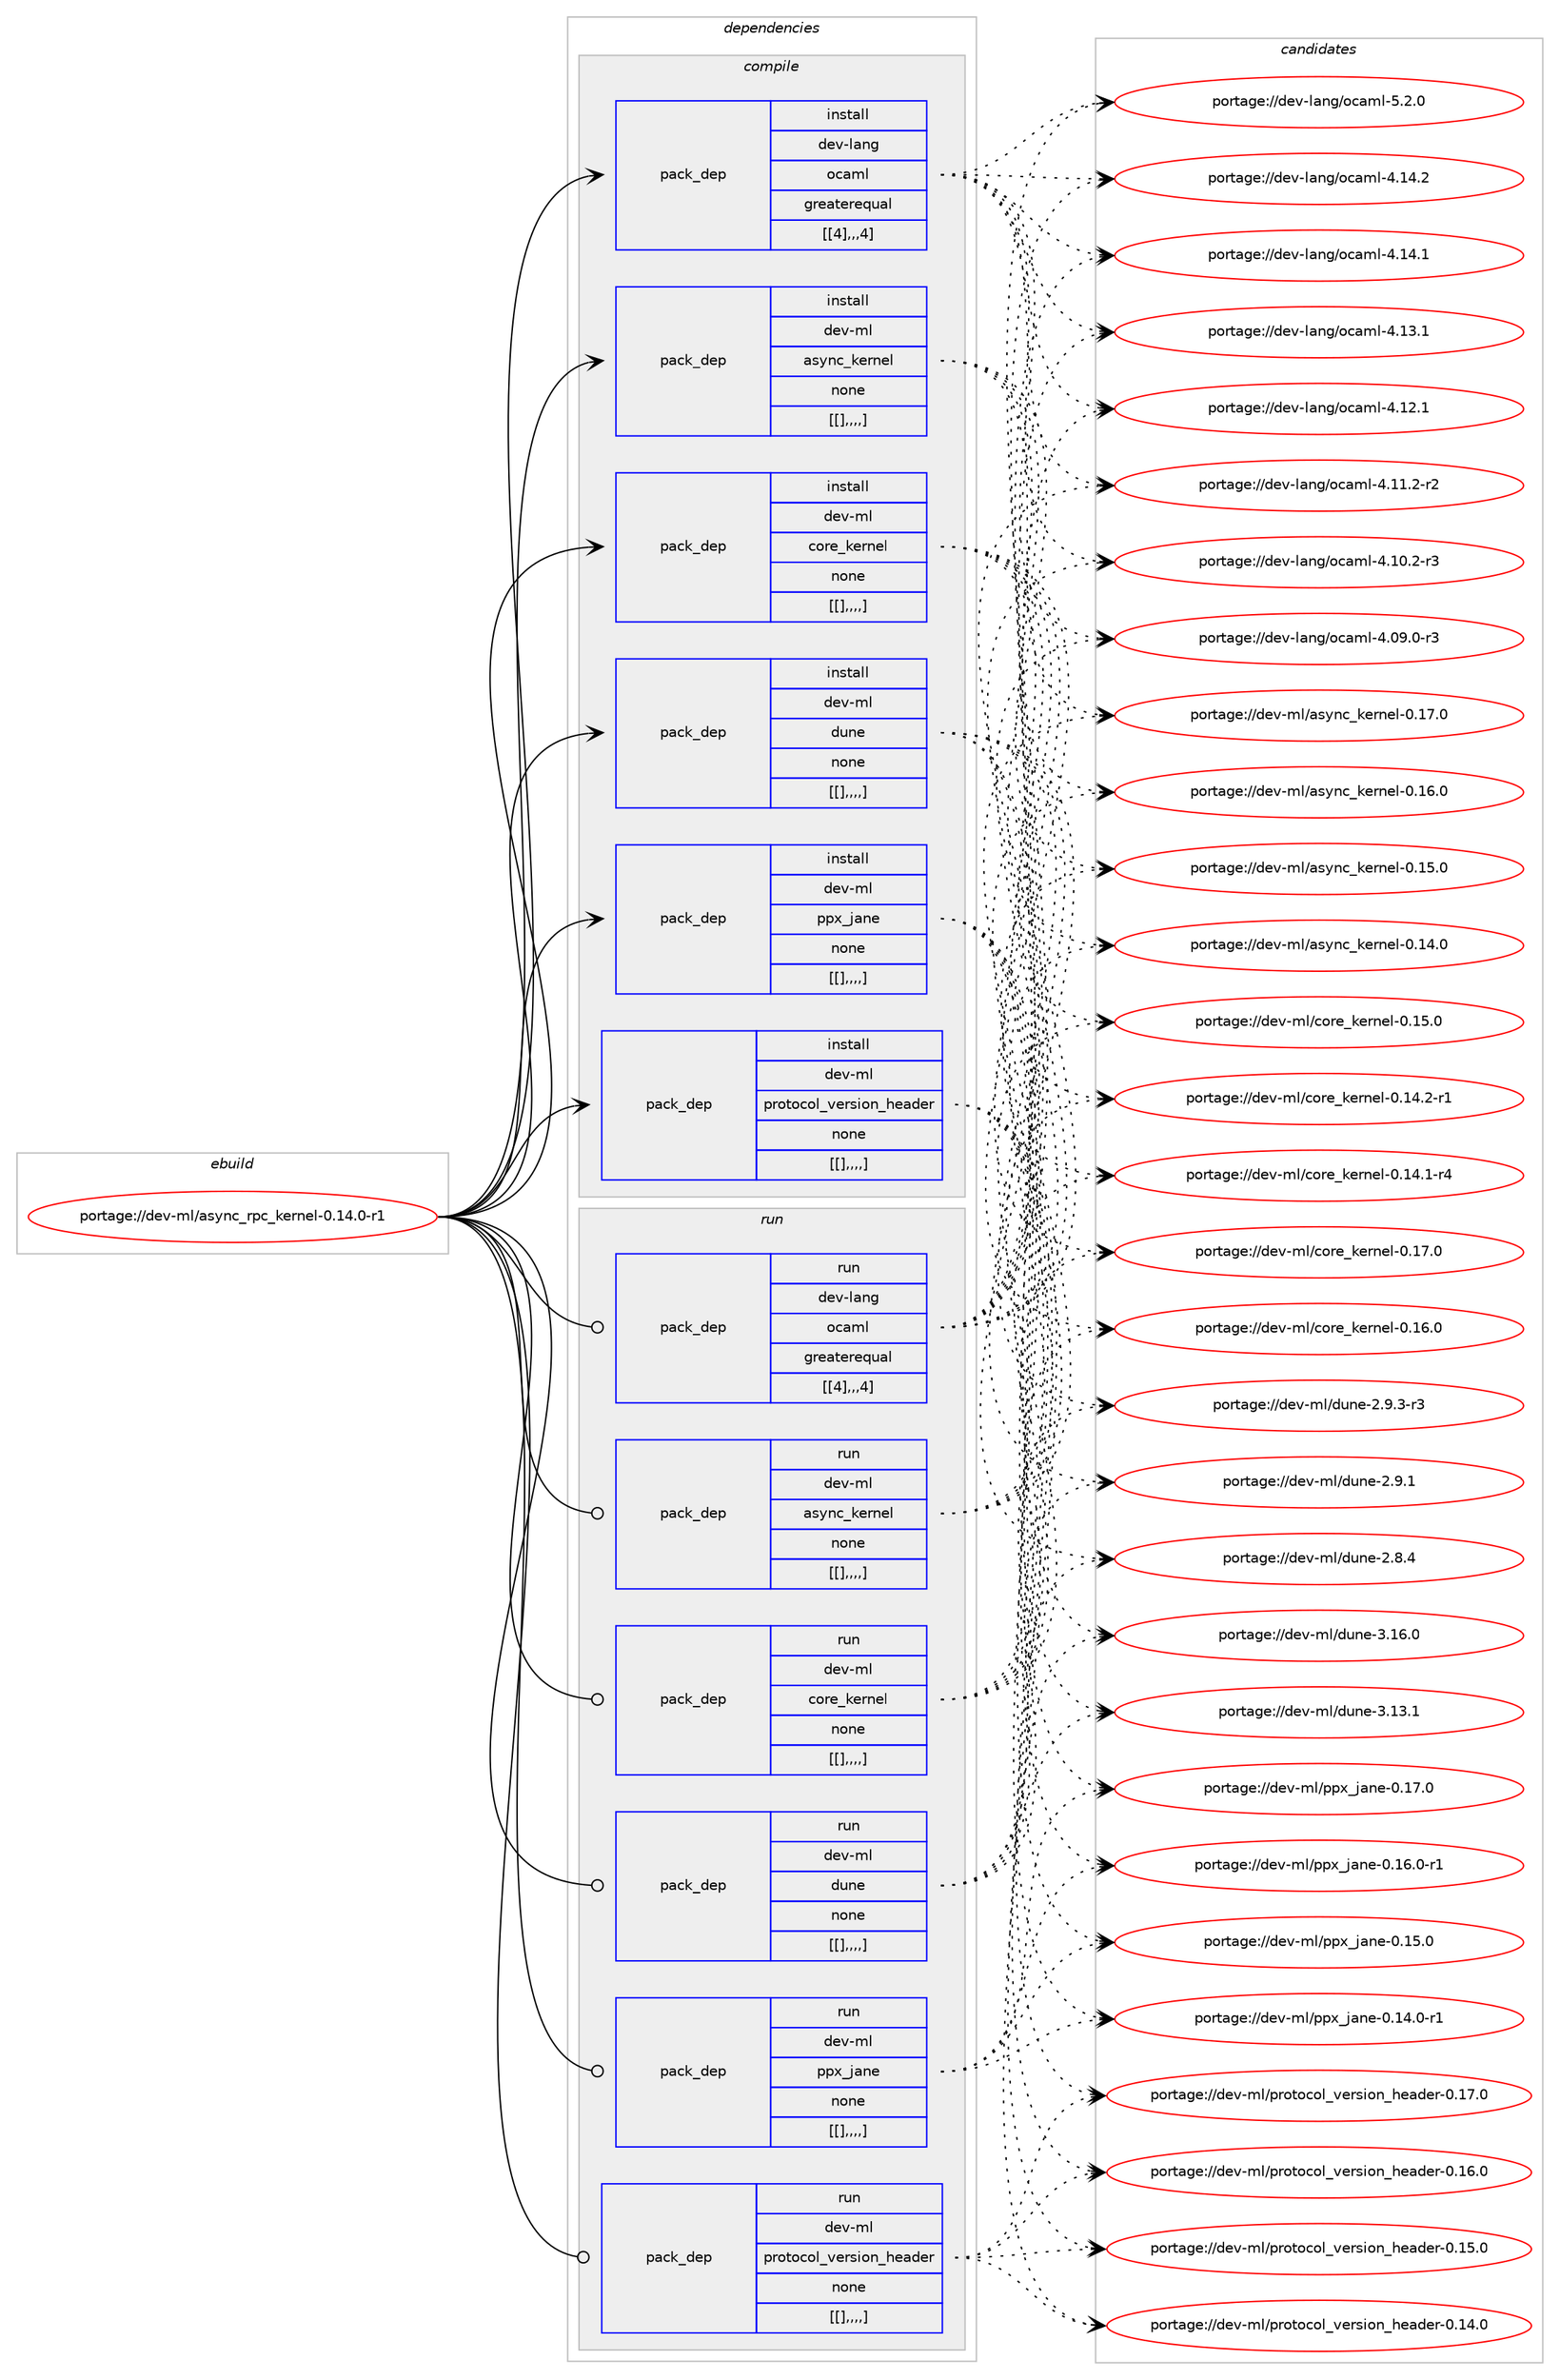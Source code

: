 digraph prolog {

# *************
# Graph options
# *************

newrank=true;
concentrate=true;
compound=true;
graph [rankdir=LR,fontname=Helvetica,fontsize=10,ranksep=1.5];#, ranksep=2.5, nodesep=0.2];
edge  [arrowhead=vee];
node  [fontname=Helvetica,fontsize=10];

# **********
# The ebuild
# **********

subgraph cluster_leftcol {
color=gray;
label=<<i>ebuild</i>>;
id [label="portage://dev-ml/async_rpc_kernel-0.14.0-r1", color=red, width=4, href="../dev-ml/async_rpc_kernel-0.14.0-r1.svg"];
}

# ****************
# The dependencies
# ****************

subgraph cluster_midcol {
color=gray;
label=<<i>dependencies</i>>;
subgraph cluster_compile {
fillcolor="#eeeeee";
style=filled;
label=<<i>compile</i>>;
subgraph pack87297 {
dependency118225 [label=<<TABLE BORDER="0" CELLBORDER="1" CELLSPACING="0" CELLPADDING="4" WIDTH="220"><TR><TD ROWSPAN="6" CELLPADDING="30">pack_dep</TD></TR><TR><TD WIDTH="110">install</TD></TR><TR><TD>dev-lang</TD></TR><TR><TD>ocaml</TD></TR><TR><TD>greaterequal</TD></TR><TR><TD>[[4],,,4]</TD></TR></TABLE>>, shape=none, color=blue];
}
id:e -> dependency118225:w [weight=20,style="solid",arrowhead="vee"];
subgraph pack87298 {
dependency118226 [label=<<TABLE BORDER="0" CELLBORDER="1" CELLSPACING="0" CELLPADDING="4" WIDTH="220"><TR><TD ROWSPAN="6" CELLPADDING="30">pack_dep</TD></TR><TR><TD WIDTH="110">install</TD></TR><TR><TD>dev-ml</TD></TR><TR><TD>async_kernel</TD></TR><TR><TD>none</TD></TR><TR><TD>[[],,,,]</TD></TR></TABLE>>, shape=none, color=blue];
}
id:e -> dependency118226:w [weight=20,style="solid",arrowhead="vee"];
subgraph pack87299 {
dependency118227 [label=<<TABLE BORDER="0" CELLBORDER="1" CELLSPACING="0" CELLPADDING="4" WIDTH="220"><TR><TD ROWSPAN="6" CELLPADDING="30">pack_dep</TD></TR><TR><TD WIDTH="110">install</TD></TR><TR><TD>dev-ml</TD></TR><TR><TD>core_kernel</TD></TR><TR><TD>none</TD></TR><TR><TD>[[],,,,]</TD></TR></TABLE>>, shape=none, color=blue];
}
id:e -> dependency118227:w [weight=20,style="solid",arrowhead="vee"];
subgraph pack87300 {
dependency118228 [label=<<TABLE BORDER="0" CELLBORDER="1" CELLSPACING="0" CELLPADDING="4" WIDTH="220"><TR><TD ROWSPAN="6" CELLPADDING="30">pack_dep</TD></TR><TR><TD WIDTH="110">install</TD></TR><TR><TD>dev-ml</TD></TR><TR><TD>dune</TD></TR><TR><TD>none</TD></TR><TR><TD>[[],,,,]</TD></TR></TABLE>>, shape=none, color=blue];
}
id:e -> dependency118228:w [weight=20,style="solid",arrowhead="vee"];
subgraph pack87301 {
dependency118229 [label=<<TABLE BORDER="0" CELLBORDER="1" CELLSPACING="0" CELLPADDING="4" WIDTH="220"><TR><TD ROWSPAN="6" CELLPADDING="30">pack_dep</TD></TR><TR><TD WIDTH="110">install</TD></TR><TR><TD>dev-ml</TD></TR><TR><TD>ppx_jane</TD></TR><TR><TD>none</TD></TR><TR><TD>[[],,,,]</TD></TR></TABLE>>, shape=none, color=blue];
}
id:e -> dependency118229:w [weight=20,style="solid",arrowhead="vee"];
subgraph pack87302 {
dependency118230 [label=<<TABLE BORDER="0" CELLBORDER="1" CELLSPACING="0" CELLPADDING="4" WIDTH="220"><TR><TD ROWSPAN="6" CELLPADDING="30">pack_dep</TD></TR><TR><TD WIDTH="110">install</TD></TR><TR><TD>dev-ml</TD></TR><TR><TD>protocol_version_header</TD></TR><TR><TD>none</TD></TR><TR><TD>[[],,,,]</TD></TR></TABLE>>, shape=none, color=blue];
}
id:e -> dependency118230:w [weight=20,style="solid",arrowhead="vee"];
}
subgraph cluster_compileandrun {
fillcolor="#eeeeee";
style=filled;
label=<<i>compile and run</i>>;
}
subgraph cluster_run {
fillcolor="#eeeeee";
style=filled;
label=<<i>run</i>>;
subgraph pack87303 {
dependency118231 [label=<<TABLE BORDER="0" CELLBORDER="1" CELLSPACING="0" CELLPADDING="4" WIDTH="220"><TR><TD ROWSPAN="6" CELLPADDING="30">pack_dep</TD></TR><TR><TD WIDTH="110">run</TD></TR><TR><TD>dev-lang</TD></TR><TR><TD>ocaml</TD></TR><TR><TD>greaterequal</TD></TR><TR><TD>[[4],,,4]</TD></TR></TABLE>>, shape=none, color=blue];
}
id:e -> dependency118231:w [weight=20,style="solid",arrowhead="odot"];
subgraph pack87304 {
dependency118232 [label=<<TABLE BORDER="0" CELLBORDER="1" CELLSPACING="0" CELLPADDING="4" WIDTH="220"><TR><TD ROWSPAN="6" CELLPADDING="30">pack_dep</TD></TR><TR><TD WIDTH="110">run</TD></TR><TR><TD>dev-ml</TD></TR><TR><TD>async_kernel</TD></TR><TR><TD>none</TD></TR><TR><TD>[[],,,,]</TD></TR></TABLE>>, shape=none, color=blue];
}
id:e -> dependency118232:w [weight=20,style="solid",arrowhead="odot"];
subgraph pack87305 {
dependency118233 [label=<<TABLE BORDER="0" CELLBORDER="1" CELLSPACING="0" CELLPADDING="4" WIDTH="220"><TR><TD ROWSPAN="6" CELLPADDING="30">pack_dep</TD></TR><TR><TD WIDTH="110">run</TD></TR><TR><TD>dev-ml</TD></TR><TR><TD>core_kernel</TD></TR><TR><TD>none</TD></TR><TR><TD>[[],,,,]</TD></TR></TABLE>>, shape=none, color=blue];
}
id:e -> dependency118233:w [weight=20,style="solid",arrowhead="odot"];
subgraph pack87306 {
dependency118234 [label=<<TABLE BORDER="0" CELLBORDER="1" CELLSPACING="0" CELLPADDING="4" WIDTH="220"><TR><TD ROWSPAN="6" CELLPADDING="30">pack_dep</TD></TR><TR><TD WIDTH="110">run</TD></TR><TR><TD>dev-ml</TD></TR><TR><TD>dune</TD></TR><TR><TD>none</TD></TR><TR><TD>[[],,,,]</TD></TR></TABLE>>, shape=none, color=blue];
}
id:e -> dependency118234:w [weight=20,style="solid",arrowhead="odot"];
subgraph pack87307 {
dependency118235 [label=<<TABLE BORDER="0" CELLBORDER="1" CELLSPACING="0" CELLPADDING="4" WIDTH="220"><TR><TD ROWSPAN="6" CELLPADDING="30">pack_dep</TD></TR><TR><TD WIDTH="110">run</TD></TR><TR><TD>dev-ml</TD></TR><TR><TD>ppx_jane</TD></TR><TR><TD>none</TD></TR><TR><TD>[[],,,,]</TD></TR></TABLE>>, shape=none, color=blue];
}
id:e -> dependency118235:w [weight=20,style="solid",arrowhead="odot"];
subgraph pack87308 {
dependency118236 [label=<<TABLE BORDER="0" CELLBORDER="1" CELLSPACING="0" CELLPADDING="4" WIDTH="220"><TR><TD ROWSPAN="6" CELLPADDING="30">pack_dep</TD></TR><TR><TD WIDTH="110">run</TD></TR><TR><TD>dev-ml</TD></TR><TR><TD>protocol_version_header</TD></TR><TR><TD>none</TD></TR><TR><TD>[[],,,,]</TD></TR></TABLE>>, shape=none, color=blue];
}
id:e -> dependency118236:w [weight=20,style="solid",arrowhead="odot"];
}
}

# **************
# The candidates
# **************

subgraph cluster_choices {
rank=same;
color=gray;
label=<<i>candidates</i>>;

subgraph choice87297 {
color=black;
nodesep=1;
choice1001011184510897110103471119997109108455346504648 [label="portage://dev-lang/ocaml-5.2.0", color=red, width=4,href="../dev-lang/ocaml-5.2.0.svg"];
choice100101118451089711010347111999710910845524649524650 [label="portage://dev-lang/ocaml-4.14.2", color=red, width=4,href="../dev-lang/ocaml-4.14.2.svg"];
choice100101118451089711010347111999710910845524649524649 [label="portage://dev-lang/ocaml-4.14.1", color=red, width=4,href="../dev-lang/ocaml-4.14.1.svg"];
choice100101118451089711010347111999710910845524649514649 [label="portage://dev-lang/ocaml-4.13.1", color=red, width=4,href="../dev-lang/ocaml-4.13.1.svg"];
choice100101118451089711010347111999710910845524649504649 [label="portage://dev-lang/ocaml-4.12.1", color=red, width=4,href="../dev-lang/ocaml-4.12.1.svg"];
choice1001011184510897110103471119997109108455246494946504511450 [label="portage://dev-lang/ocaml-4.11.2-r2", color=red, width=4,href="../dev-lang/ocaml-4.11.2-r2.svg"];
choice1001011184510897110103471119997109108455246494846504511451 [label="portage://dev-lang/ocaml-4.10.2-r3", color=red, width=4,href="../dev-lang/ocaml-4.10.2-r3.svg"];
choice1001011184510897110103471119997109108455246485746484511451 [label="portage://dev-lang/ocaml-4.09.0-r3", color=red, width=4,href="../dev-lang/ocaml-4.09.0-r3.svg"];
dependency118225:e -> choice1001011184510897110103471119997109108455346504648:w [style=dotted,weight="100"];
dependency118225:e -> choice100101118451089711010347111999710910845524649524650:w [style=dotted,weight="100"];
dependency118225:e -> choice100101118451089711010347111999710910845524649524649:w [style=dotted,weight="100"];
dependency118225:e -> choice100101118451089711010347111999710910845524649514649:w [style=dotted,weight="100"];
dependency118225:e -> choice100101118451089711010347111999710910845524649504649:w [style=dotted,weight="100"];
dependency118225:e -> choice1001011184510897110103471119997109108455246494946504511450:w [style=dotted,weight="100"];
dependency118225:e -> choice1001011184510897110103471119997109108455246494846504511451:w [style=dotted,weight="100"];
dependency118225:e -> choice1001011184510897110103471119997109108455246485746484511451:w [style=dotted,weight="100"];
}
subgraph choice87298 {
color=black;
nodesep=1;
choice100101118451091084797115121110999510710111411010110845484649554648 [label="portage://dev-ml/async_kernel-0.17.0", color=red, width=4,href="../dev-ml/async_kernel-0.17.0.svg"];
choice100101118451091084797115121110999510710111411010110845484649544648 [label="portage://dev-ml/async_kernel-0.16.0", color=red, width=4,href="../dev-ml/async_kernel-0.16.0.svg"];
choice100101118451091084797115121110999510710111411010110845484649534648 [label="portage://dev-ml/async_kernel-0.15.0", color=red, width=4,href="../dev-ml/async_kernel-0.15.0.svg"];
choice100101118451091084797115121110999510710111411010110845484649524648 [label="portage://dev-ml/async_kernel-0.14.0", color=red, width=4,href="../dev-ml/async_kernel-0.14.0.svg"];
dependency118226:e -> choice100101118451091084797115121110999510710111411010110845484649554648:w [style=dotted,weight="100"];
dependency118226:e -> choice100101118451091084797115121110999510710111411010110845484649544648:w [style=dotted,weight="100"];
dependency118226:e -> choice100101118451091084797115121110999510710111411010110845484649534648:w [style=dotted,weight="100"];
dependency118226:e -> choice100101118451091084797115121110999510710111411010110845484649524648:w [style=dotted,weight="100"];
}
subgraph choice87299 {
color=black;
nodesep=1;
choice1001011184510910847991111141019510710111411010110845484649554648 [label="portage://dev-ml/core_kernel-0.17.0", color=red, width=4,href="../dev-ml/core_kernel-0.17.0.svg"];
choice1001011184510910847991111141019510710111411010110845484649544648 [label="portage://dev-ml/core_kernel-0.16.0", color=red, width=4,href="../dev-ml/core_kernel-0.16.0.svg"];
choice1001011184510910847991111141019510710111411010110845484649534648 [label="portage://dev-ml/core_kernel-0.15.0", color=red, width=4,href="../dev-ml/core_kernel-0.15.0.svg"];
choice10010111845109108479911111410195107101114110101108454846495246504511449 [label="portage://dev-ml/core_kernel-0.14.2-r1", color=red, width=4,href="../dev-ml/core_kernel-0.14.2-r1.svg"];
choice10010111845109108479911111410195107101114110101108454846495246494511452 [label="portage://dev-ml/core_kernel-0.14.1-r4", color=red, width=4,href="../dev-ml/core_kernel-0.14.1-r4.svg"];
dependency118227:e -> choice1001011184510910847991111141019510710111411010110845484649554648:w [style=dotted,weight="100"];
dependency118227:e -> choice1001011184510910847991111141019510710111411010110845484649544648:w [style=dotted,weight="100"];
dependency118227:e -> choice1001011184510910847991111141019510710111411010110845484649534648:w [style=dotted,weight="100"];
dependency118227:e -> choice10010111845109108479911111410195107101114110101108454846495246504511449:w [style=dotted,weight="100"];
dependency118227:e -> choice10010111845109108479911111410195107101114110101108454846495246494511452:w [style=dotted,weight="100"];
}
subgraph choice87300 {
color=black;
nodesep=1;
choice100101118451091084710011711010145514649544648 [label="portage://dev-ml/dune-3.16.0", color=red, width=4,href="../dev-ml/dune-3.16.0.svg"];
choice100101118451091084710011711010145514649514649 [label="portage://dev-ml/dune-3.13.1", color=red, width=4,href="../dev-ml/dune-3.13.1.svg"];
choice10010111845109108471001171101014550465746514511451 [label="portage://dev-ml/dune-2.9.3-r3", color=red, width=4,href="../dev-ml/dune-2.9.3-r3.svg"];
choice1001011184510910847100117110101455046574649 [label="portage://dev-ml/dune-2.9.1", color=red, width=4,href="../dev-ml/dune-2.9.1.svg"];
choice1001011184510910847100117110101455046564652 [label="portage://dev-ml/dune-2.8.4", color=red, width=4,href="../dev-ml/dune-2.8.4.svg"];
dependency118228:e -> choice100101118451091084710011711010145514649544648:w [style=dotted,weight="100"];
dependency118228:e -> choice100101118451091084710011711010145514649514649:w [style=dotted,weight="100"];
dependency118228:e -> choice10010111845109108471001171101014550465746514511451:w [style=dotted,weight="100"];
dependency118228:e -> choice1001011184510910847100117110101455046574649:w [style=dotted,weight="100"];
dependency118228:e -> choice1001011184510910847100117110101455046564652:w [style=dotted,weight="100"];
}
subgraph choice87301 {
color=black;
nodesep=1;
choice1001011184510910847112112120951069711010145484649554648 [label="portage://dev-ml/ppx_jane-0.17.0", color=red, width=4,href="../dev-ml/ppx_jane-0.17.0.svg"];
choice10010111845109108471121121209510697110101454846495446484511449 [label="portage://dev-ml/ppx_jane-0.16.0-r1", color=red, width=4,href="../dev-ml/ppx_jane-0.16.0-r1.svg"];
choice1001011184510910847112112120951069711010145484649534648 [label="portage://dev-ml/ppx_jane-0.15.0", color=red, width=4,href="../dev-ml/ppx_jane-0.15.0.svg"];
choice10010111845109108471121121209510697110101454846495246484511449 [label="portage://dev-ml/ppx_jane-0.14.0-r1", color=red, width=4,href="../dev-ml/ppx_jane-0.14.0-r1.svg"];
dependency118229:e -> choice1001011184510910847112112120951069711010145484649554648:w [style=dotted,weight="100"];
dependency118229:e -> choice10010111845109108471121121209510697110101454846495446484511449:w [style=dotted,weight="100"];
dependency118229:e -> choice1001011184510910847112112120951069711010145484649534648:w [style=dotted,weight="100"];
dependency118229:e -> choice10010111845109108471121121209510697110101454846495246484511449:w [style=dotted,weight="100"];
}
subgraph choice87302 {
color=black;
nodesep=1;
choice10010111845109108471121141111161119911110895118101114115105111110951041019710010111445484649554648 [label="portage://dev-ml/protocol_version_header-0.17.0", color=red, width=4,href="../dev-ml/protocol_version_header-0.17.0.svg"];
choice10010111845109108471121141111161119911110895118101114115105111110951041019710010111445484649544648 [label="portage://dev-ml/protocol_version_header-0.16.0", color=red, width=4,href="../dev-ml/protocol_version_header-0.16.0.svg"];
choice10010111845109108471121141111161119911110895118101114115105111110951041019710010111445484649534648 [label="portage://dev-ml/protocol_version_header-0.15.0", color=red, width=4,href="../dev-ml/protocol_version_header-0.15.0.svg"];
choice10010111845109108471121141111161119911110895118101114115105111110951041019710010111445484649524648 [label="portage://dev-ml/protocol_version_header-0.14.0", color=red, width=4,href="../dev-ml/protocol_version_header-0.14.0.svg"];
dependency118230:e -> choice10010111845109108471121141111161119911110895118101114115105111110951041019710010111445484649554648:w [style=dotted,weight="100"];
dependency118230:e -> choice10010111845109108471121141111161119911110895118101114115105111110951041019710010111445484649544648:w [style=dotted,weight="100"];
dependency118230:e -> choice10010111845109108471121141111161119911110895118101114115105111110951041019710010111445484649534648:w [style=dotted,weight="100"];
dependency118230:e -> choice10010111845109108471121141111161119911110895118101114115105111110951041019710010111445484649524648:w [style=dotted,weight="100"];
}
subgraph choice87303 {
color=black;
nodesep=1;
choice1001011184510897110103471119997109108455346504648 [label="portage://dev-lang/ocaml-5.2.0", color=red, width=4,href="../dev-lang/ocaml-5.2.0.svg"];
choice100101118451089711010347111999710910845524649524650 [label="portage://dev-lang/ocaml-4.14.2", color=red, width=4,href="../dev-lang/ocaml-4.14.2.svg"];
choice100101118451089711010347111999710910845524649524649 [label="portage://dev-lang/ocaml-4.14.1", color=red, width=4,href="../dev-lang/ocaml-4.14.1.svg"];
choice100101118451089711010347111999710910845524649514649 [label="portage://dev-lang/ocaml-4.13.1", color=red, width=4,href="../dev-lang/ocaml-4.13.1.svg"];
choice100101118451089711010347111999710910845524649504649 [label="portage://dev-lang/ocaml-4.12.1", color=red, width=4,href="../dev-lang/ocaml-4.12.1.svg"];
choice1001011184510897110103471119997109108455246494946504511450 [label="portage://dev-lang/ocaml-4.11.2-r2", color=red, width=4,href="../dev-lang/ocaml-4.11.2-r2.svg"];
choice1001011184510897110103471119997109108455246494846504511451 [label="portage://dev-lang/ocaml-4.10.2-r3", color=red, width=4,href="../dev-lang/ocaml-4.10.2-r3.svg"];
choice1001011184510897110103471119997109108455246485746484511451 [label="portage://dev-lang/ocaml-4.09.0-r3", color=red, width=4,href="../dev-lang/ocaml-4.09.0-r3.svg"];
dependency118231:e -> choice1001011184510897110103471119997109108455346504648:w [style=dotted,weight="100"];
dependency118231:e -> choice100101118451089711010347111999710910845524649524650:w [style=dotted,weight="100"];
dependency118231:e -> choice100101118451089711010347111999710910845524649524649:w [style=dotted,weight="100"];
dependency118231:e -> choice100101118451089711010347111999710910845524649514649:w [style=dotted,weight="100"];
dependency118231:e -> choice100101118451089711010347111999710910845524649504649:w [style=dotted,weight="100"];
dependency118231:e -> choice1001011184510897110103471119997109108455246494946504511450:w [style=dotted,weight="100"];
dependency118231:e -> choice1001011184510897110103471119997109108455246494846504511451:w [style=dotted,weight="100"];
dependency118231:e -> choice1001011184510897110103471119997109108455246485746484511451:w [style=dotted,weight="100"];
}
subgraph choice87304 {
color=black;
nodesep=1;
choice100101118451091084797115121110999510710111411010110845484649554648 [label="portage://dev-ml/async_kernel-0.17.0", color=red, width=4,href="../dev-ml/async_kernel-0.17.0.svg"];
choice100101118451091084797115121110999510710111411010110845484649544648 [label="portage://dev-ml/async_kernel-0.16.0", color=red, width=4,href="../dev-ml/async_kernel-0.16.0.svg"];
choice100101118451091084797115121110999510710111411010110845484649534648 [label="portage://dev-ml/async_kernel-0.15.0", color=red, width=4,href="../dev-ml/async_kernel-0.15.0.svg"];
choice100101118451091084797115121110999510710111411010110845484649524648 [label="portage://dev-ml/async_kernel-0.14.0", color=red, width=4,href="../dev-ml/async_kernel-0.14.0.svg"];
dependency118232:e -> choice100101118451091084797115121110999510710111411010110845484649554648:w [style=dotted,weight="100"];
dependency118232:e -> choice100101118451091084797115121110999510710111411010110845484649544648:w [style=dotted,weight="100"];
dependency118232:e -> choice100101118451091084797115121110999510710111411010110845484649534648:w [style=dotted,weight="100"];
dependency118232:e -> choice100101118451091084797115121110999510710111411010110845484649524648:w [style=dotted,weight="100"];
}
subgraph choice87305 {
color=black;
nodesep=1;
choice1001011184510910847991111141019510710111411010110845484649554648 [label="portage://dev-ml/core_kernel-0.17.0", color=red, width=4,href="../dev-ml/core_kernel-0.17.0.svg"];
choice1001011184510910847991111141019510710111411010110845484649544648 [label="portage://dev-ml/core_kernel-0.16.0", color=red, width=4,href="../dev-ml/core_kernel-0.16.0.svg"];
choice1001011184510910847991111141019510710111411010110845484649534648 [label="portage://dev-ml/core_kernel-0.15.0", color=red, width=4,href="../dev-ml/core_kernel-0.15.0.svg"];
choice10010111845109108479911111410195107101114110101108454846495246504511449 [label="portage://dev-ml/core_kernel-0.14.2-r1", color=red, width=4,href="../dev-ml/core_kernel-0.14.2-r1.svg"];
choice10010111845109108479911111410195107101114110101108454846495246494511452 [label="portage://dev-ml/core_kernel-0.14.1-r4", color=red, width=4,href="../dev-ml/core_kernel-0.14.1-r4.svg"];
dependency118233:e -> choice1001011184510910847991111141019510710111411010110845484649554648:w [style=dotted,weight="100"];
dependency118233:e -> choice1001011184510910847991111141019510710111411010110845484649544648:w [style=dotted,weight="100"];
dependency118233:e -> choice1001011184510910847991111141019510710111411010110845484649534648:w [style=dotted,weight="100"];
dependency118233:e -> choice10010111845109108479911111410195107101114110101108454846495246504511449:w [style=dotted,weight="100"];
dependency118233:e -> choice10010111845109108479911111410195107101114110101108454846495246494511452:w [style=dotted,weight="100"];
}
subgraph choice87306 {
color=black;
nodesep=1;
choice100101118451091084710011711010145514649544648 [label="portage://dev-ml/dune-3.16.0", color=red, width=4,href="../dev-ml/dune-3.16.0.svg"];
choice100101118451091084710011711010145514649514649 [label="portage://dev-ml/dune-3.13.1", color=red, width=4,href="../dev-ml/dune-3.13.1.svg"];
choice10010111845109108471001171101014550465746514511451 [label="portage://dev-ml/dune-2.9.3-r3", color=red, width=4,href="../dev-ml/dune-2.9.3-r3.svg"];
choice1001011184510910847100117110101455046574649 [label="portage://dev-ml/dune-2.9.1", color=red, width=4,href="../dev-ml/dune-2.9.1.svg"];
choice1001011184510910847100117110101455046564652 [label="portage://dev-ml/dune-2.8.4", color=red, width=4,href="../dev-ml/dune-2.8.4.svg"];
dependency118234:e -> choice100101118451091084710011711010145514649544648:w [style=dotted,weight="100"];
dependency118234:e -> choice100101118451091084710011711010145514649514649:w [style=dotted,weight="100"];
dependency118234:e -> choice10010111845109108471001171101014550465746514511451:w [style=dotted,weight="100"];
dependency118234:e -> choice1001011184510910847100117110101455046574649:w [style=dotted,weight="100"];
dependency118234:e -> choice1001011184510910847100117110101455046564652:w [style=dotted,weight="100"];
}
subgraph choice87307 {
color=black;
nodesep=1;
choice1001011184510910847112112120951069711010145484649554648 [label="portage://dev-ml/ppx_jane-0.17.0", color=red, width=4,href="../dev-ml/ppx_jane-0.17.0.svg"];
choice10010111845109108471121121209510697110101454846495446484511449 [label="portage://dev-ml/ppx_jane-0.16.0-r1", color=red, width=4,href="../dev-ml/ppx_jane-0.16.0-r1.svg"];
choice1001011184510910847112112120951069711010145484649534648 [label="portage://dev-ml/ppx_jane-0.15.0", color=red, width=4,href="../dev-ml/ppx_jane-0.15.0.svg"];
choice10010111845109108471121121209510697110101454846495246484511449 [label="portage://dev-ml/ppx_jane-0.14.0-r1", color=red, width=4,href="../dev-ml/ppx_jane-0.14.0-r1.svg"];
dependency118235:e -> choice1001011184510910847112112120951069711010145484649554648:w [style=dotted,weight="100"];
dependency118235:e -> choice10010111845109108471121121209510697110101454846495446484511449:w [style=dotted,weight="100"];
dependency118235:e -> choice1001011184510910847112112120951069711010145484649534648:w [style=dotted,weight="100"];
dependency118235:e -> choice10010111845109108471121121209510697110101454846495246484511449:w [style=dotted,weight="100"];
}
subgraph choice87308 {
color=black;
nodesep=1;
choice10010111845109108471121141111161119911110895118101114115105111110951041019710010111445484649554648 [label="portage://dev-ml/protocol_version_header-0.17.0", color=red, width=4,href="../dev-ml/protocol_version_header-0.17.0.svg"];
choice10010111845109108471121141111161119911110895118101114115105111110951041019710010111445484649544648 [label="portage://dev-ml/protocol_version_header-0.16.0", color=red, width=4,href="../dev-ml/protocol_version_header-0.16.0.svg"];
choice10010111845109108471121141111161119911110895118101114115105111110951041019710010111445484649534648 [label="portage://dev-ml/protocol_version_header-0.15.0", color=red, width=4,href="../dev-ml/protocol_version_header-0.15.0.svg"];
choice10010111845109108471121141111161119911110895118101114115105111110951041019710010111445484649524648 [label="portage://dev-ml/protocol_version_header-0.14.0", color=red, width=4,href="../dev-ml/protocol_version_header-0.14.0.svg"];
dependency118236:e -> choice10010111845109108471121141111161119911110895118101114115105111110951041019710010111445484649554648:w [style=dotted,weight="100"];
dependency118236:e -> choice10010111845109108471121141111161119911110895118101114115105111110951041019710010111445484649544648:w [style=dotted,weight="100"];
dependency118236:e -> choice10010111845109108471121141111161119911110895118101114115105111110951041019710010111445484649534648:w [style=dotted,weight="100"];
dependency118236:e -> choice10010111845109108471121141111161119911110895118101114115105111110951041019710010111445484649524648:w [style=dotted,weight="100"];
}
}

}
